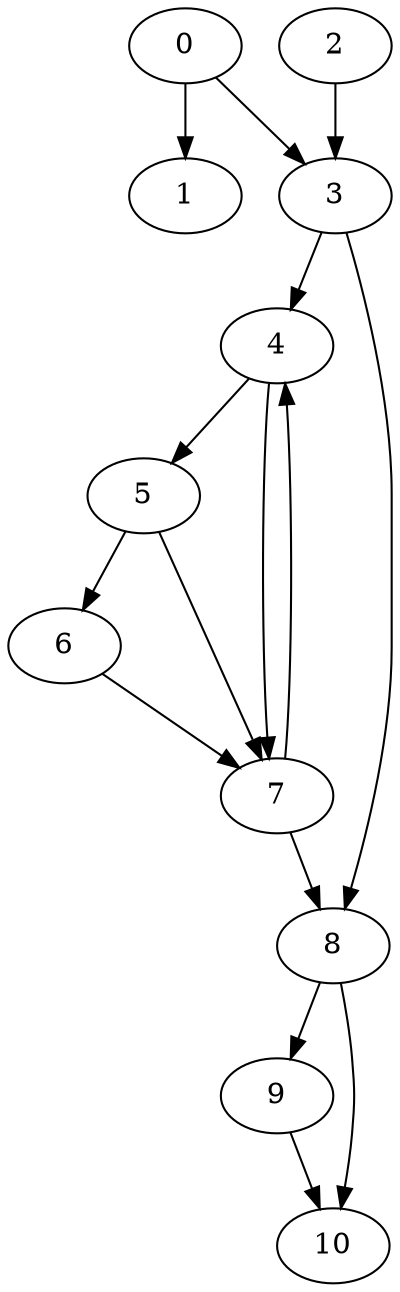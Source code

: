 digraph {
	0
	1
	2
	3
	4
	5
	6
	7
	8
	9
	10
	0 -> 3
	2 -> 3
	5 -> 6
	5 -> 7
	6 -> 7
	4 -> 7
	8 -> 10
	9 -> 10
	0 -> 1
	7 -> 4
	3 -> 4
	4 -> 5
	3 -> 8
	7 -> 8
	8 -> 9
}
